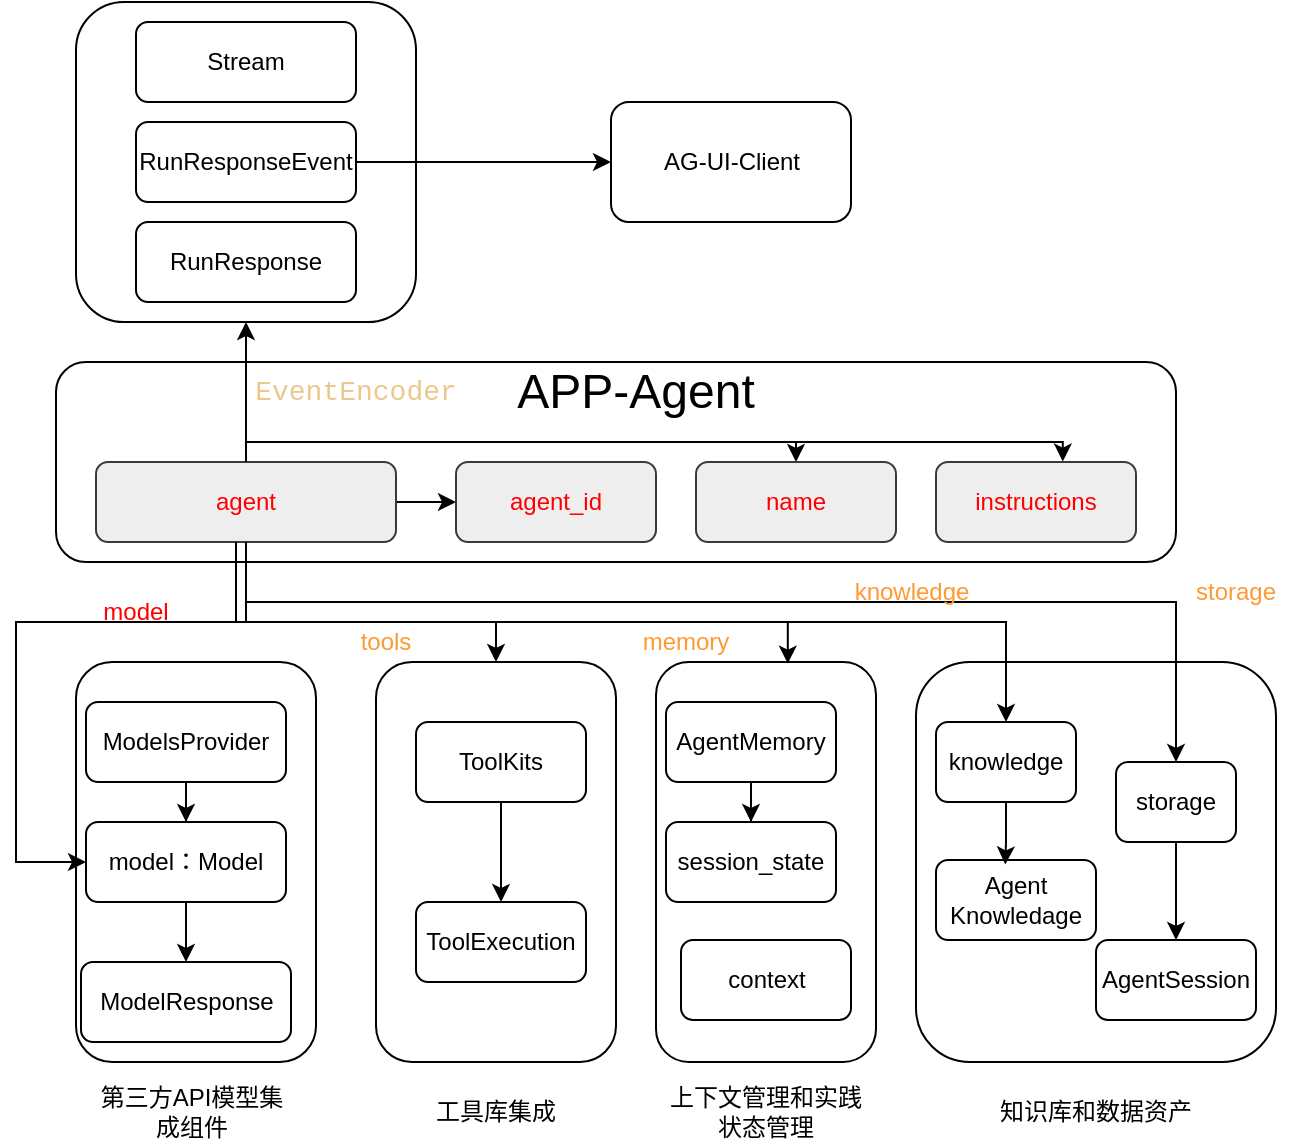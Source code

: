 <mxfile version="27.1.6">
  <diagram name="第 1 页" id="mlMKIKonqG3uTM8-hN5O">
    <mxGraphModel dx="977" dy="492" grid="1" gridSize="10" guides="1" tooltips="1" connect="1" arrows="1" fold="1" page="1" pageScale="1" pageWidth="827" pageHeight="1169" math="0" shadow="0">
      <root>
        <mxCell id="0" />
        <mxCell id="1" parent="0" />
        <mxCell id="BSQEsAMGl3usn15K0dEv-12" value="" style="rounded=1;whiteSpace=wrap;html=1;" parent="1" vertex="1">
          <mxGeometry x="460" y="340" width="180" height="200" as="geometry" />
        </mxCell>
        <mxCell id="BSQEsAMGl3usn15K0dEv-1" value="" style="rounded=1;whiteSpace=wrap;html=1;" parent="1" vertex="1">
          <mxGeometry x="30" y="190" width="560" height="100" as="geometry" />
        </mxCell>
        <mxCell id="BSQEsAMGl3usn15K0dEv-2" value="&lt;font style=&quot;font-size: 24px;&quot;&gt;APP-Agent&lt;/font&gt;" style="text;html=1;align=center;verticalAlign=middle;whiteSpace=wrap;rounded=0;" parent="1" vertex="1">
          <mxGeometry x="240" y="190" width="160" height="30" as="geometry" />
        </mxCell>
        <mxCell id="BSQEsAMGl3usn15K0dEv-24" style="edgeStyle=orthogonalEdgeStyle;rounded=0;orthogonalLoop=1;jettySize=auto;html=1;entryX=0.5;entryY=1;entryDx=0;entryDy=0;" parent="1" source="BSQEsAMGl3usn15K0dEv-4" target="BSQEsAMGl3usn15K0dEv-23" edge="1">
          <mxGeometry relative="1" as="geometry" />
        </mxCell>
        <mxCell id="BSQEsAMGl3usn15K0dEv-36" style="edgeStyle=orthogonalEdgeStyle;rounded=0;orthogonalLoop=1;jettySize=auto;html=1;entryX=0.5;entryY=0;entryDx=0;entryDy=0;" parent="1" source="BSQEsAMGl3usn15K0dEv-4" target="BSQEsAMGl3usn15K0dEv-10" edge="1">
          <mxGeometry relative="1" as="geometry">
            <Array as="points">
              <mxPoint x="125" y="320" />
              <mxPoint x="250" y="320" />
            </Array>
          </mxGeometry>
        </mxCell>
        <mxCell id="BSQEsAMGl3usn15K0dEv-40" style="edgeStyle=orthogonalEdgeStyle;rounded=0;orthogonalLoop=1;jettySize=auto;html=1;" parent="1" edge="1" target="D3r7Wt1z7NvDzZLaiaD2-3">
          <mxGeometry relative="1" as="geometry">
            <mxPoint x="135" y="280" as="sourcePoint" />
            <mxPoint x="560" y="340" as="targetPoint" />
            <Array as="points">
              <mxPoint x="120" y="280" />
              <mxPoint x="120" y="320" />
              <mxPoint x="505" y="320" />
            </Array>
          </mxGeometry>
        </mxCell>
        <mxCell id="D3r7Wt1z7NvDzZLaiaD2-5" style="edgeStyle=orthogonalEdgeStyle;rounded=0;orthogonalLoop=1;jettySize=auto;html=1;" edge="1" parent="1" source="BSQEsAMGl3usn15K0dEv-4" target="BSQEsAMGl3usn15K0dEv-42">
          <mxGeometry relative="1" as="geometry">
            <Array as="points">
              <mxPoint x="125" y="310" />
              <mxPoint x="590" y="310" />
            </Array>
          </mxGeometry>
        </mxCell>
        <mxCell id="D3r7Wt1z7NvDzZLaiaD2-12" style="edgeStyle=orthogonalEdgeStyle;rounded=0;orthogonalLoop=1;jettySize=auto;html=1;entryX=0;entryY=0.5;entryDx=0;entryDy=0;" edge="1" parent="1" source="BSQEsAMGl3usn15K0dEv-4" target="BSQEsAMGl3usn15K0dEv-6">
          <mxGeometry relative="1" as="geometry" />
        </mxCell>
        <mxCell id="D3r7Wt1z7NvDzZLaiaD2-13" style="edgeStyle=orthogonalEdgeStyle;rounded=0;orthogonalLoop=1;jettySize=auto;html=1;" edge="1" parent="1" source="BSQEsAMGl3usn15K0dEv-4" target="BSQEsAMGl3usn15K0dEv-5">
          <mxGeometry relative="1" as="geometry">
            <Array as="points">
              <mxPoint x="125" y="230" />
              <mxPoint x="400" y="230" />
            </Array>
          </mxGeometry>
        </mxCell>
        <mxCell id="BSQEsAMGl3usn15K0dEv-4" value="&lt;font style=&quot;color: rgb(255, 0, 0);&quot;&gt;agent&lt;/font&gt;" style="rounded=1;whiteSpace=wrap;html=1;fillColor=#eeeeee;strokeColor=#36393d;" parent="1" vertex="1">
          <mxGeometry x="50" y="240" width="150" height="40" as="geometry" />
        </mxCell>
        <mxCell id="BSQEsAMGl3usn15K0dEv-5" value="&lt;font style=&quot;color: rgb(255, 0, 0);&quot;&gt;name&lt;/font&gt;" style="rounded=1;whiteSpace=wrap;html=1;fillColor=#eeeeee;strokeColor=#36393d;" parent="1" vertex="1">
          <mxGeometry x="350" y="240" width="100" height="40" as="geometry" />
        </mxCell>
        <mxCell id="BSQEsAMGl3usn15K0dEv-6" value="&lt;font style=&quot;color: rgb(255, 0, 0);&quot;&gt;agent_id&lt;/font&gt;" style="rounded=1;whiteSpace=wrap;html=1;fillColor=#eeeeee;strokeColor=#36393d;" parent="1" vertex="1">
          <mxGeometry x="230" y="240" width="100" height="40" as="geometry" />
        </mxCell>
        <mxCell id="BSQEsAMGl3usn15K0dEv-7" value="&lt;font style=&quot;color: rgb(255, 0, 0);&quot;&gt;instructions&lt;/font&gt;" style="rounded=1;whiteSpace=wrap;html=1;fillColor=#eeeeee;strokeColor=#36393d;" parent="1" vertex="1">
          <mxGeometry x="470" y="240" width="100" height="40" as="geometry" />
        </mxCell>
        <mxCell id="BSQEsAMGl3usn15K0dEv-8" value="" style="rounded=1;whiteSpace=wrap;html=1;" parent="1" vertex="1">
          <mxGeometry x="40" y="340" width="120" height="200" as="geometry" />
        </mxCell>
        <mxCell id="BSQEsAMGl3usn15K0dEv-9" value="" style="rounded=1;whiteSpace=wrap;html=1;" parent="1" vertex="1">
          <mxGeometry x="330" y="340" width="110" height="200" as="geometry" />
        </mxCell>
        <mxCell id="BSQEsAMGl3usn15K0dEv-10" value="" style="rounded=1;whiteSpace=wrap;html=1;" parent="1" vertex="1">
          <mxGeometry x="190" y="340" width="120" height="200" as="geometry" />
        </mxCell>
        <mxCell id="BSQEsAMGl3usn15K0dEv-17" style="edgeStyle=orthogonalEdgeStyle;rounded=0;orthogonalLoop=1;jettySize=auto;html=1;" parent="1" source="BSQEsAMGl3usn15K0dEv-11" target="BSQEsAMGl3usn15K0dEv-13" edge="1">
          <mxGeometry relative="1" as="geometry" />
        </mxCell>
        <mxCell id="BSQEsAMGl3usn15K0dEv-11" value="ModelsProvider" style="rounded=1;whiteSpace=wrap;html=1;" parent="1" vertex="1">
          <mxGeometry x="45" y="360" width="100" height="40" as="geometry" />
        </mxCell>
        <mxCell id="BSQEsAMGl3usn15K0dEv-15" style="edgeStyle=orthogonalEdgeStyle;rounded=0;orthogonalLoop=1;jettySize=auto;html=1;entryX=0.5;entryY=0;entryDx=0;entryDy=0;" parent="1" source="BSQEsAMGl3usn15K0dEv-13" target="BSQEsAMGl3usn15K0dEv-14" edge="1">
          <mxGeometry relative="1" as="geometry" />
        </mxCell>
        <mxCell id="BSQEsAMGl3usn15K0dEv-13" value="model：Model" style="rounded=1;whiteSpace=wrap;html=1;" parent="1" vertex="1">
          <mxGeometry x="45" y="420" width="100" height="40" as="geometry" />
        </mxCell>
        <mxCell id="BSQEsAMGl3usn15K0dEv-14" value="ModelResponse" style="rounded=1;whiteSpace=wrap;html=1;" parent="1" vertex="1">
          <mxGeometry x="42.5" y="490" width="105" height="40" as="geometry" />
        </mxCell>
        <mxCell id="BSQEsAMGl3usn15K0dEv-16" style="edgeStyle=orthogonalEdgeStyle;rounded=0;orthogonalLoop=1;jettySize=auto;html=1;entryX=0;entryY=0.5;entryDx=0;entryDy=0;" parent="1" target="BSQEsAMGl3usn15K0dEv-13" edge="1">
          <mxGeometry relative="1" as="geometry">
            <mxPoint x="125" y="280" as="sourcePoint" />
            <Array as="points">
              <mxPoint x="125" y="320" />
              <mxPoint x="10" y="320" />
              <mxPoint x="10" y="440" />
            </Array>
          </mxGeometry>
        </mxCell>
        <mxCell id="BSQEsAMGl3usn15K0dEv-18" value="第三方API模型集成组件" style="text;html=1;align=center;verticalAlign=middle;whiteSpace=wrap;rounded=0;" parent="1" vertex="1">
          <mxGeometry x="47.5" y="550" width="100" height="30" as="geometry" />
        </mxCell>
        <mxCell id="BSQEsAMGl3usn15K0dEv-20" value="工具库集成" style="text;html=1;align=center;verticalAlign=middle;whiteSpace=wrap;rounded=0;" parent="1" vertex="1">
          <mxGeometry x="200" y="550" width="100" height="30" as="geometry" />
        </mxCell>
        <mxCell id="BSQEsAMGl3usn15K0dEv-21" value="上下文管理和实践状态管理" style="text;html=1;align=center;verticalAlign=middle;whiteSpace=wrap;rounded=0;" parent="1" vertex="1">
          <mxGeometry x="335" y="550" width="100" height="30" as="geometry" />
        </mxCell>
        <mxCell id="BSQEsAMGl3usn15K0dEv-22" value="知识库和数据资产" style="text;html=1;align=center;verticalAlign=middle;whiteSpace=wrap;rounded=0;" parent="1" vertex="1">
          <mxGeometry x="500" y="550" width="100" height="30" as="geometry" />
        </mxCell>
        <mxCell id="BSQEsAMGl3usn15K0dEv-23" value="" style="rounded=1;whiteSpace=wrap;html=1;" parent="1" vertex="1">
          <mxGeometry x="40" y="10" width="170" height="160" as="geometry" />
        </mxCell>
        <mxCell id="BSQEsAMGl3usn15K0dEv-26" value="RunResponse" style="rounded=1;whiteSpace=wrap;html=1;" parent="1" vertex="1">
          <mxGeometry x="70" y="120" width="110" height="40" as="geometry" />
        </mxCell>
        <mxCell id="D3r7Wt1z7NvDzZLaiaD2-17" style="edgeStyle=orthogonalEdgeStyle;rounded=0;orthogonalLoop=1;jettySize=auto;html=1;entryX=0;entryY=0.5;entryDx=0;entryDy=0;" edge="1" parent="1" source="BSQEsAMGl3usn15K0dEv-27" target="D3r7Wt1z7NvDzZLaiaD2-16">
          <mxGeometry relative="1" as="geometry" />
        </mxCell>
        <mxCell id="BSQEsAMGl3usn15K0dEv-27" value="RunResponseEvent" style="rounded=1;whiteSpace=wrap;html=1;" parent="1" vertex="1">
          <mxGeometry x="70" y="70" width="110" height="40" as="geometry" />
        </mxCell>
        <mxCell id="BSQEsAMGl3usn15K0dEv-28" value="Stream" style="rounded=1;whiteSpace=wrap;html=1;" parent="1" vertex="1">
          <mxGeometry x="70" y="20" width="110" height="40" as="geometry" />
        </mxCell>
        <mxCell id="D3r7Wt1z7NvDzZLaiaD2-10" style="edgeStyle=orthogonalEdgeStyle;rounded=0;orthogonalLoop=1;jettySize=auto;html=1;entryX=0.5;entryY=0;entryDx=0;entryDy=0;" edge="1" parent="1" source="BSQEsAMGl3usn15K0dEv-29" target="D3r7Wt1z7NvDzZLaiaD2-8">
          <mxGeometry relative="1" as="geometry" />
        </mxCell>
        <mxCell id="BSQEsAMGl3usn15K0dEv-29" value="AgentMemory" style="rounded=1;whiteSpace=wrap;html=1;" parent="1" vertex="1">
          <mxGeometry x="335" y="360" width="85" height="40" as="geometry" />
        </mxCell>
        <mxCell id="BSQEsAMGl3usn15K0dEv-30" value="Agent&lt;div&gt;Knowledage&lt;/div&gt;" style="rounded=1;whiteSpace=wrap;html=1;" parent="1" vertex="1">
          <mxGeometry x="470" y="439" width="80" height="40" as="geometry" />
        </mxCell>
        <mxCell id="BSQEsAMGl3usn15K0dEv-35" style="edgeStyle=orthogonalEdgeStyle;rounded=0;orthogonalLoop=1;jettySize=auto;html=1;exitX=0.5;exitY=1;exitDx=0;exitDy=0;entryX=0.5;entryY=0;entryDx=0;entryDy=0;" parent="1" source="BSQEsAMGl3usn15K0dEv-31" target="BSQEsAMGl3usn15K0dEv-32" edge="1">
          <mxGeometry relative="1" as="geometry" />
        </mxCell>
        <mxCell id="BSQEsAMGl3usn15K0dEv-31" value="ToolKits" style="rounded=1;whiteSpace=wrap;html=1;" parent="1" vertex="1">
          <mxGeometry x="210" y="370" width="85" height="40" as="geometry" />
        </mxCell>
        <mxCell id="BSQEsAMGl3usn15K0dEv-32" value="ToolExecution" style="rounded=1;whiteSpace=wrap;html=1;" parent="1" vertex="1">
          <mxGeometry x="210" y="460" width="85" height="40" as="geometry" />
        </mxCell>
        <mxCell id="BSQEsAMGl3usn15K0dEv-37" value="&lt;font style=&quot;color: rgb(255, 153, 51);&quot;&gt;tools&lt;/font&gt;" style="text;html=1;align=center;verticalAlign=middle;whiteSpace=wrap;rounded=0;" parent="1" vertex="1">
          <mxGeometry x="170" y="320" width="50" height="20" as="geometry" />
        </mxCell>
        <mxCell id="BSQEsAMGl3usn15K0dEv-38" value="&lt;font style=&quot;color: rgb(255, 0, 0);&quot;&gt;model&lt;/font&gt;" style="text;html=1;align=center;verticalAlign=middle;whiteSpace=wrap;rounded=0;" parent="1" vertex="1">
          <mxGeometry x="45" y="300" width="50" height="30" as="geometry" />
        </mxCell>
        <mxCell id="BSQEsAMGl3usn15K0dEv-39" style="edgeStyle=orthogonalEdgeStyle;rounded=0;orthogonalLoop=1;jettySize=auto;html=1;entryX=0.599;entryY=0.004;entryDx=0;entryDy=0;entryPerimeter=0;" parent="1" source="BSQEsAMGl3usn15K0dEv-4" target="BSQEsAMGl3usn15K0dEv-9" edge="1">
          <mxGeometry relative="1" as="geometry">
            <Array as="points">
              <mxPoint x="120" y="320" />
              <mxPoint x="396" y="320" />
            </Array>
          </mxGeometry>
        </mxCell>
        <mxCell id="BSQEsAMGl3usn15K0dEv-41" value="AgentSession" style="rounded=1;whiteSpace=wrap;html=1;" parent="1" vertex="1">
          <mxGeometry x="550" y="479" width="80" height="40" as="geometry" />
        </mxCell>
        <mxCell id="D3r7Wt1z7NvDzZLaiaD2-2" style="edgeStyle=orthogonalEdgeStyle;rounded=0;orthogonalLoop=1;jettySize=auto;html=1;" edge="1" parent="1" source="BSQEsAMGl3usn15K0dEv-42" target="BSQEsAMGl3usn15K0dEv-41">
          <mxGeometry relative="1" as="geometry" />
        </mxCell>
        <mxCell id="BSQEsAMGl3usn15K0dEv-42" value="storage" style="rounded=1;whiteSpace=wrap;html=1;" parent="1" vertex="1">
          <mxGeometry x="560" y="390" width="60" height="40" as="geometry" />
        </mxCell>
        <mxCell id="D3r7Wt1z7NvDzZLaiaD2-3" value="knowledge" style="rounded=1;whiteSpace=wrap;html=1;" vertex="1" parent="1">
          <mxGeometry x="470" y="370" width="70" height="40" as="geometry" />
        </mxCell>
        <mxCell id="D3r7Wt1z7NvDzZLaiaD2-4" style="edgeStyle=orthogonalEdgeStyle;rounded=0;orthogonalLoop=1;jettySize=auto;html=1;entryX=0.433;entryY=0.056;entryDx=0;entryDy=0;entryPerimeter=0;" edge="1" parent="1" source="D3r7Wt1z7NvDzZLaiaD2-3" target="BSQEsAMGl3usn15K0dEv-30">
          <mxGeometry relative="1" as="geometry" />
        </mxCell>
        <mxCell id="D3r7Wt1z7NvDzZLaiaD2-6" value="&lt;font style=&quot;color: rgb(255, 153, 51);&quot;&gt;storage&lt;/font&gt;" style="text;html=1;align=center;verticalAlign=middle;whiteSpace=wrap;rounded=0;" vertex="1" parent="1">
          <mxGeometry x="590" y="290" width="60" height="30" as="geometry" />
        </mxCell>
        <mxCell id="D3r7Wt1z7NvDzZLaiaD2-7" value="&lt;font style=&quot;color: rgb(255, 153, 51);&quot;&gt;memory&lt;/font&gt;" style="text;html=1;align=center;verticalAlign=middle;whiteSpace=wrap;rounded=0;" vertex="1" parent="1">
          <mxGeometry x="320" y="320" width="50" height="20" as="geometry" />
        </mxCell>
        <mxCell id="D3r7Wt1z7NvDzZLaiaD2-8" value="session_state" style="rounded=1;whiteSpace=wrap;html=1;" vertex="1" parent="1">
          <mxGeometry x="335" y="420" width="85" height="40" as="geometry" />
        </mxCell>
        <mxCell id="D3r7Wt1z7NvDzZLaiaD2-9" value="context" style="rounded=1;whiteSpace=wrap;html=1;" vertex="1" parent="1">
          <mxGeometry x="342.5" y="479" width="85" height="40" as="geometry" />
        </mxCell>
        <mxCell id="D3r7Wt1z7NvDzZLaiaD2-11" value="&lt;font style=&quot;color: rgb(255, 153, 51);&quot;&gt;knowledge&lt;/font&gt;" style="text;html=1;align=center;verticalAlign=middle;whiteSpace=wrap;rounded=0;" vertex="1" parent="1">
          <mxGeometry x="427.5" y="290" width="60" height="30" as="geometry" />
        </mxCell>
        <mxCell id="D3r7Wt1z7NvDzZLaiaD2-14" style="edgeStyle=orthogonalEdgeStyle;rounded=0;orthogonalLoop=1;jettySize=auto;html=1;entryX=0.634;entryY=-0.005;entryDx=0;entryDy=0;entryPerimeter=0;" edge="1" parent="1" source="BSQEsAMGl3usn15K0dEv-4" target="BSQEsAMGl3usn15K0dEv-7">
          <mxGeometry relative="1" as="geometry">
            <Array as="points">
              <mxPoint x="125" y="230" />
              <mxPoint x="533" y="230" />
            </Array>
          </mxGeometry>
        </mxCell>
        <mxCell id="D3r7Wt1z7NvDzZLaiaD2-16" value="AG-UI-Client" style="rounded=1;whiteSpace=wrap;html=1;" vertex="1" parent="1">
          <mxGeometry x="307.5" y="60" width="120" height="60" as="geometry" />
        </mxCell>
        <mxCell id="D3r7Wt1z7NvDzZLaiaD2-19" value="&lt;div style=&quot;color: rgb(216, 222, 233); font-family: Consolas, &amp;quot;Courier New&amp;quot;, monospace; font-size: 14px; line-height: 19px; white-space: pre;&quot;&gt;&lt;span style=&quot;color: rgb(235, 200, 141);&quot;&gt;EventEncoder&lt;/span&gt;&lt;/div&gt;" style="text;html=1;align=center;verticalAlign=middle;whiteSpace=wrap;rounded=0;" vertex="1" parent="1">
          <mxGeometry x="150" y="190" width="60" height="30" as="geometry" />
        </mxCell>
      </root>
    </mxGraphModel>
  </diagram>
</mxfile>
